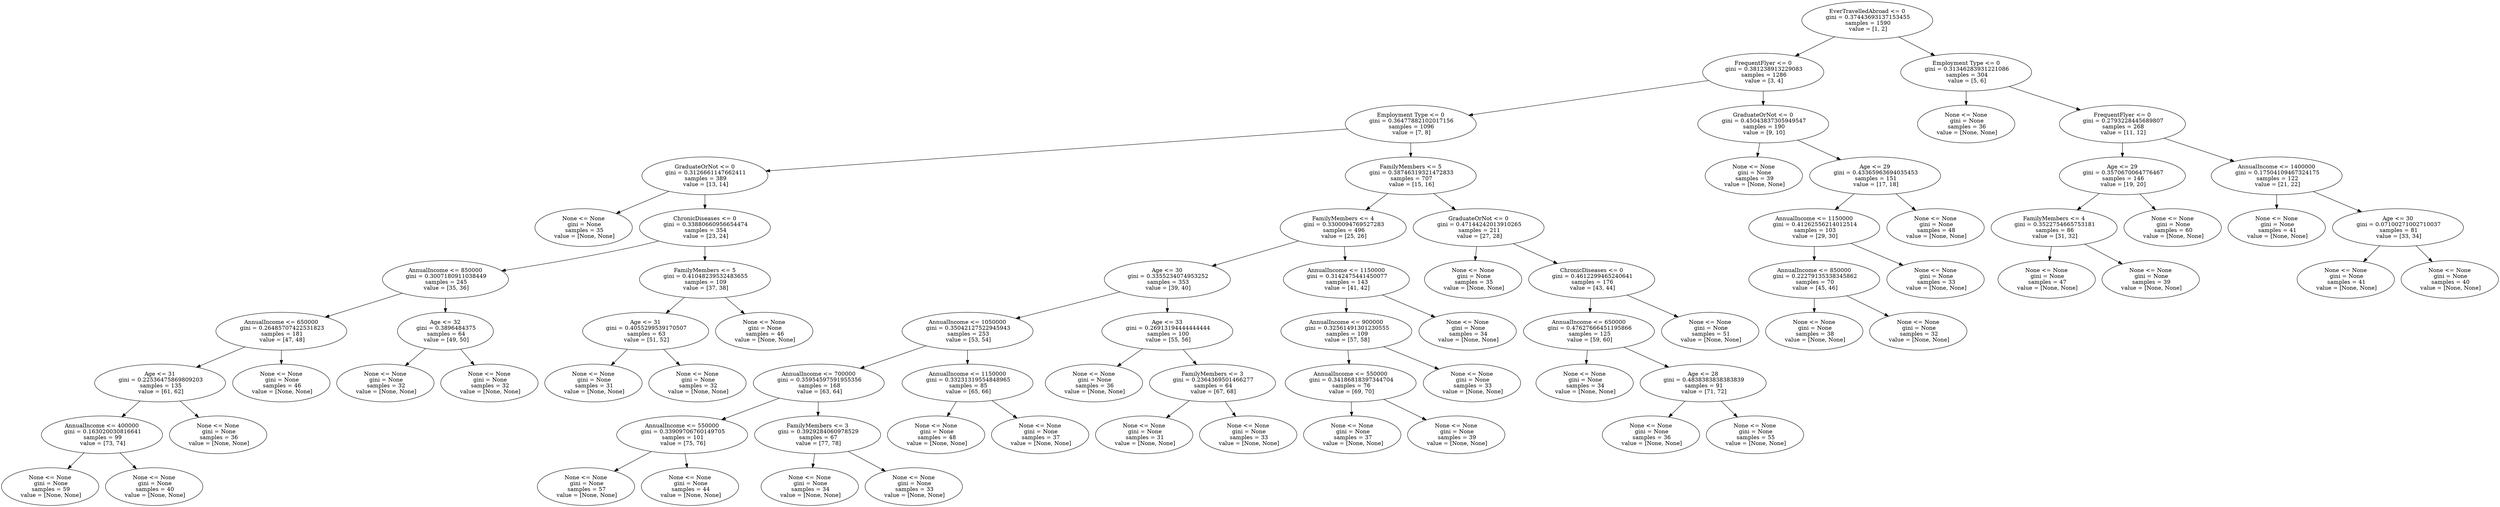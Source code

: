 digraph {
	0 [label="EverTravelledAbroad <= 0
 gini = 0.37443693137153455
 samples = 1590
 value = [1, 2]"]
	1 [label="FrequentFlyer <= 0
 gini = 0.381238913229083
 samples = 1286
 value = [3, 4]"]
	2 [label="Employment Type <= 0
 gini = 0.31346283931221086
 samples = 304
 value = [5, 6]"]
	3 [label="Employment Type <= 0
 gini = 0.36477882102017156
 samples = 1096
 value = [7, 8]"]
	4 [label="GraduateOrNot <= 0
 gini = 0.45043837305949547
 samples = 190
 value = [9, 10]"]
	5 [label="None <= None
 gini = None
 samples = 36
 value = [None, None]"]
	6 [label="FrequentFlyer <= 0
 gini = 0.2793228445689807
 samples = 268
 value = [11, 12]"]
	7 [label="GraduateOrNot <= 0
 gini = 0.3126661147662411
 samples = 389
 value = [13, 14]"]
	8 [label="FamilyMembers <= 5
 gini = 0.38746319321472833
 samples = 707
 value = [15, 16]"]
	9 [label="None <= None
 gini = None
 samples = 39
 value = [None, None]"]
	10 [label="Age <= 29
 gini = 0.43365963694035453
 samples = 151
 value = [17, 18]"]
	11 [label="Age <= 29
 gini = 0.3570670064776467
 samples = 146
 value = [19, 20]"]
	12 [label="AnnualIncome <= 1400000
 gini = 0.17504109467324175
 samples = 122
 value = [21, 22]"]
	13 [label="None <= None
 gini = None
 samples = 35
 value = [None, None]"]
	14 [label="ChronicDiseases <= 0
 gini = 0.33880660956654474
 samples = 354
 value = [23, 24]"]
	15 [label="FamilyMembers <= 4
 gini = 0.3300094769527283
 samples = 496
 value = [25, 26]"]
	16 [label="GraduateOrNot <= 0
 gini = 0.47144242013910265
 samples = 211
 value = [27, 28]"]
	17 [label="AnnualIncome <= 1150000
 gini = 0.41262556214012514
 samples = 103
 value = [29, 30]"]
	18 [label="None <= None
 gini = None
 samples = 48
 value = [None, None]"]
	19 [label="FamilyMembers <= 4
 gini = 0.3522754665753181
 samples = 86
 value = [31, 32]"]
	20 [label="None <= None
 gini = None
 samples = 60
 value = [None, None]"]
	21 [label="None <= None
 gini = None
 samples = 41
 value = [None, None]"]
	22 [label="Age <= 30
 gini = 0.07100271002710037
 samples = 81
 value = [33, 34]"]
	23 [label="AnnualIncome <= 850000
 gini = 0.3007180911038449
 samples = 245
 value = [35, 36]"]
	24 [label="FamilyMembers <= 5
 gini = 0.41048239532483655
 samples = 109
 value = [37, 38]"]
	25 [label="Age <= 30
 gini = 0.3355234074953252
 samples = 353
 value = [39, 40]"]
	26 [label="AnnualIncome <= 1150000
 gini = 0.3142475441450077
 samples = 143
 value = [41, 42]"]
	27 [label="None <= None
 gini = None
 samples = 35
 value = [None, None]"]
	28 [label="ChronicDiseases <= 0
 gini = 0.4612299465240641
 samples = 176
 value = [43, 44]"]
	29 [label="AnnualIncome <= 850000
 gini = 0.22279135338345862
 samples = 70
 value = [45, 46]"]
	30 [label="None <= None
 gini = None
 samples = 33
 value = [None, None]"]
	31 [label="None <= None
 gini = None
 samples = 47
 value = [None, None]"]
	32 [label="None <= None
 gini = None
 samples = 39
 value = [None, None]"]
	33 [label="None <= None
 gini = None
 samples = 41
 value = [None, None]"]
	34 [label="None <= None
 gini = None
 samples = 40
 value = [None, None]"]
	35 [label="AnnualIncome <= 650000
 gini = 0.26485707422531823
 samples = 181
 value = [47, 48]"]
	36 [label="Age <= 32
 gini = 0.3896484375
 samples = 64
 value = [49, 50]"]
	37 [label="Age <= 31
 gini = 0.4055299539170507
 samples = 63
 value = [51, 52]"]
	38 [label="None <= None
 gini = None
 samples = 46
 value = [None, None]"]
	39 [label="AnnualIncome <= 1050000
 gini = 0.35042127522945943
 samples = 253
 value = [53, 54]"]
	40 [label="Age <= 33
 gini = 0.26913194444444444
 samples = 100
 value = [55, 56]"]
	41 [label="AnnualIncome <= 900000
 gini = 0.32561491301230555
 samples = 109
 value = [57, 58]"]
	42 [label="None <= None
 gini = None
 samples = 34
 value = [None, None]"]
	43 [label="AnnualIncome <= 650000
 gini = 0.47627666451195866
 samples = 125
 value = [59, 60]"]
	44 [label="None <= None
 gini = None
 samples = 51
 value = [None, None]"]
	45 [label="None <= None
 gini = None
 samples = 38
 value = [None, None]"]
	46 [label="None <= None
 gini = None
 samples = 32
 value = [None, None]"]
	47 [label="Age <= 31
 gini = 0.22536475869809203
 samples = 135
 value = [61, 62]"]
	48 [label="None <= None
 gini = None
 samples = 46
 value = [None, None]"]
	49 [label="None <= None
 gini = None
 samples = 32
 value = [None, None]"]
	50 [label="None <= None
 gini = None
 samples = 32
 value = [None, None]"]
	51 [label="None <= None
 gini = None
 samples = 31
 value = [None, None]"]
	52 [label="None <= None
 gini = None
 samples = 32
 value = [None, None]"]
	53 [label="AnnualIncome <= 700000
 gini = 0.35954597591955356
 samples = 168
 value = [63, 64]"]
	54 [label="AnnualIncome <= 1150000
 gini = 0.33231319554848965
 samples = 85
 value = [65, 66]"]
	55 [label="None <= None
 gini = None
 samples = 36
 value = [None, None]"]
	56 [label="FamilyMembers <= 3
 gini = 0.2364369501466277
 samples = 64
 value = [67, 68]"]
	57 [label="AnnualIncome <= 550000
 gini = 0.34186818397344704
 samples = 76
 value = [69, 70]"]
	58 [label="None <= None
 gini = None
 samples = 33
 value = [None, None]"]
	59 [label="None <= None
 gini = None
 samples = 34
 value = [None, None]"]
	60 [label="Age <= 28
 gini = 0.4838383838383839
 samples = 91
 value = [71, 72]"]
	61 [label="AnnualIncome <= 400000
 gini = 0.163020030816641
 samples = 99
 value = [73, 74]"]
	62 [label="None <= None
 gini = None
 samples = 36
 value = [None, None]"]
	63 [label="AnnualIncome <= 550000
 gini = 0.33909706760149705
 samples = 101
 value = [75, 76]"]
	64 [label="FamilyMembers <= 3
 gini = 0.3929284060978529
 samples = 67
 value = [77, 78]"]
	65 [label="None <= None
 gini = None
 samples = 48
 value = [None, None]"]
	66 [label="None <= None
 gini = None
 samples = 37
 value = [None, None]"]
	67 [label="None <= None
 gini = None
 samples = 31
 value = [None, None]"]
	68 [label="None <= None
 gini = None
 samples = 33
 value = [None, None]"]
	69 [label="None <= None
 gini = None
 samples = 37
 value = [None, None]"]
	70 [label="None <= None
 gini = None
 samples = 39
 value = [None, None]"]
	71 [label="None <= None
 gini = None
 samples = 36
 value = [None, None]"]
	72 [label="None <= None
 gini = None
 samples = 55
 value = [None, None]"]
	73 [label="None <= None
 gini = None
 samples = 59
 value = [None, None]"]
	74 [label="None <= None
 gini = None
 samples = 40
 value = [None, None]"]
	75 [label="None <= None
 gini = None
 samples = 57
 value = [None, None]"]
	76 [label="None <= None
 gini = None
 samples = 44
 value = [None, None]"]
	77 [label="None <= None
 gini = None
 samples = 34
 value = [None, None]"]
	78 [label="None <= None
 gini = None
 samples = 33
 value = [None, None]"]
	0 -> 1
	0 -> 2
	1 -> 3
	1 -> 4
	2 -> 5
	2 -> 6
	3 -> 7
	3 -> 8
	4 -> 9
	4 -> 10
	6 -> 11
	6 -> 12
	7 -> 13
	7 -> 14
	8 -> 15
	8 -> 16
	10 -> 17
	10 -> 18
	11 -> 19
	11 -> 20
	12 -> 21
	12 -> 22
	14 -> 23
	14 -> 24
	15 -> 25
	15 -> 26
	16 -> 27
	16 -> 28
	17 -> 29
	17 -> 30
	19 -> 31
	19 -> 32
	22 -> 33
	22 -> 34
	23 -> 35
	23 -> 36
	24 -> 37
	24 -> 38
	25 -> 39
	25 -> 40
	26 -> 41
	26 -> 42
	28 -> 43
	28 -> 44
	29 -> 45
	29 -> 46
	35 -> 47
	35 -> 48
	36 -> 49
	36 -> 50
	37 -> 51
	37 -> 52
	39 -> 53
	39 -> 54
	40 -> 55
	40 -> 56
	41 -> 57
	41 -> 58
	43 -> 59
	43 -> 60
	47 -> 61
	47 -> 62
	53 -> 63
	53 -> 64
	54 -> 65
	54 -> 66
	56 -> 67
	56 -> 68
	57 -> 69
	57 -> 70
	60 -> 71
	60 -> 72
	61 -> 73
	61 -> 74
	63 -> 75
	63 -> 76
	64 -> 77
	64 -> 78
}
